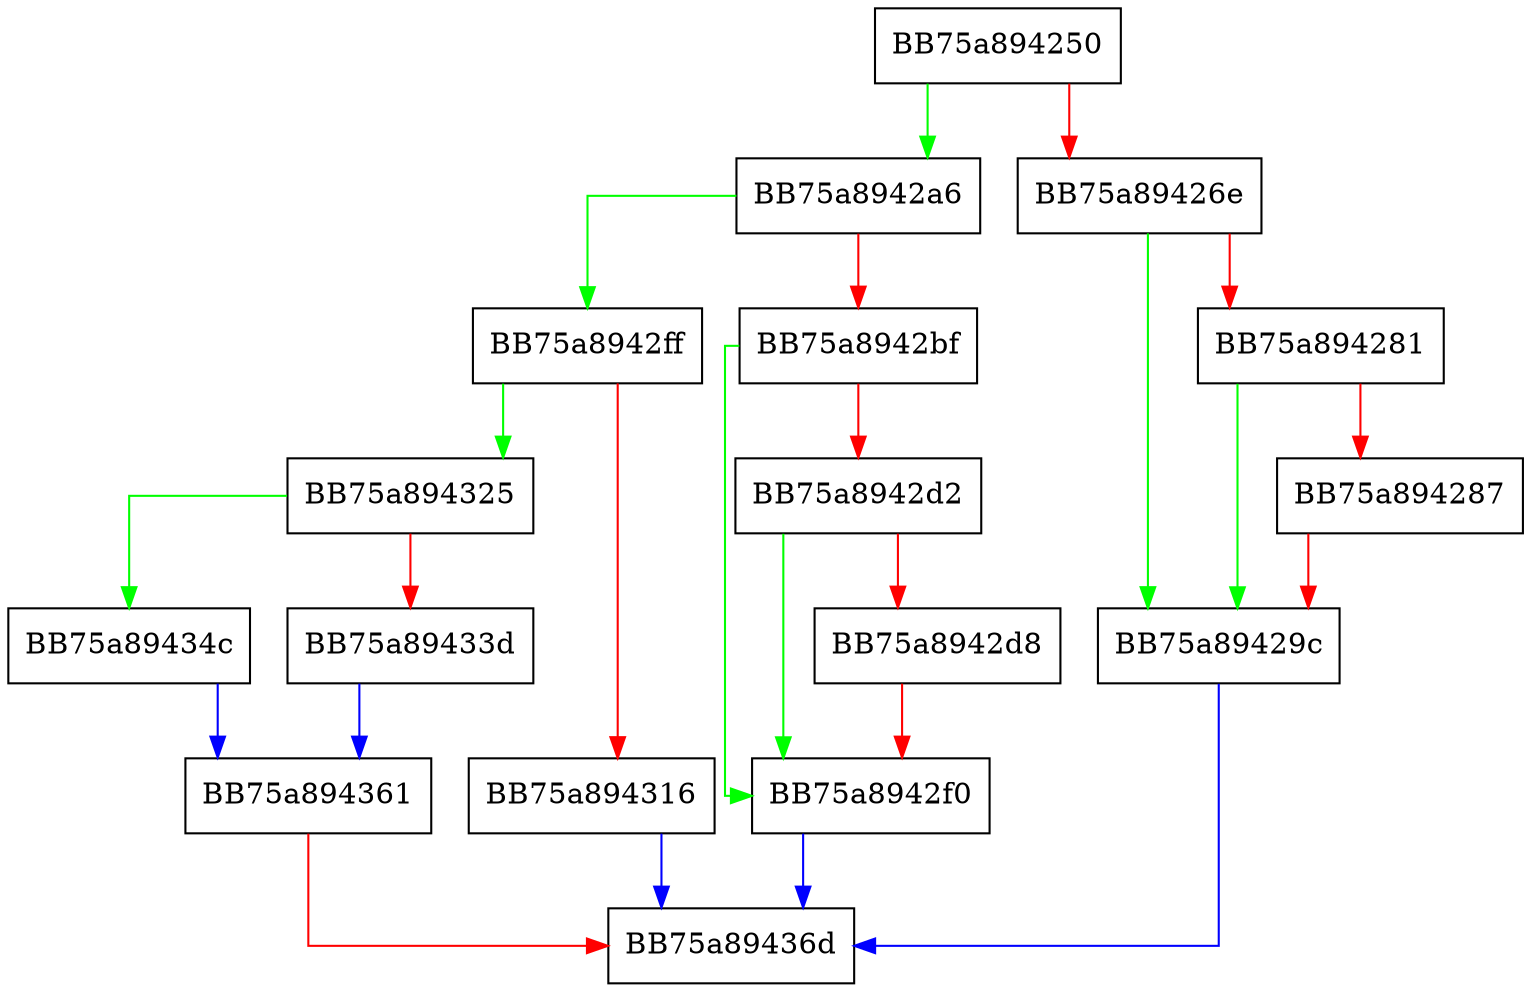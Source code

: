 digraph CreateBMEnumContext {
  node [shape="box"];
  graph [splines=ortho];
  BB75a894250 -> BB75a8942a6 [color="green"];
  BB75a894250 -> BB75a89426e [color="red"];
  BB75a89426e -> BB75a89429c [color="green"];
  BB75a89426e -> BB75a894281 [color="red"];
  BB75a894281 -> BB75a89429c [color="green"];
  BB75a894281 -> BB75a894287 [color="red"];
  BB75a894287 -> BB75a89429c [color="red"];
  BB75a89429c -> BB75a89436d [color="blue"];
  BB75a8942a6 -> BB75a8942ff [color="green"];
  BB75a8942a6 -> BB75a8942bf [color="red"];
  BB75a8942bf -> BB75a8942f0 [color="green"];
  BB75a8942bf -> BB75a8942d2 [color="red"];
  BB75a8942d2 -> BB75a8942f0 [color="green"];
  BB75a8942d2 -> BB75a8942d8 [color="red"];
  BB75a8942d8 -> BB75a8942f0 [color="red"];
  BB75a8942f0 -> BB75a89436d [color="blue"];
  BB75a8942ff -> BB75a894325 [color="green"];
  BB75a8942ff -> BB75a894316 [color="red"];
  BB75a894316 -> BB75a89436d [color="blue"];
  BB75a894325 -> BB75a89434c [color="green"];
  BB75a894325 -> BB75a89433d [color="red"];
  BB75a89433d -> BB75a894361 [color="blue"];
  BB75a89434c -> BB75a894361 [color="blue"];
  BB75a894361 -> BB75a89436d [color="red"];
}